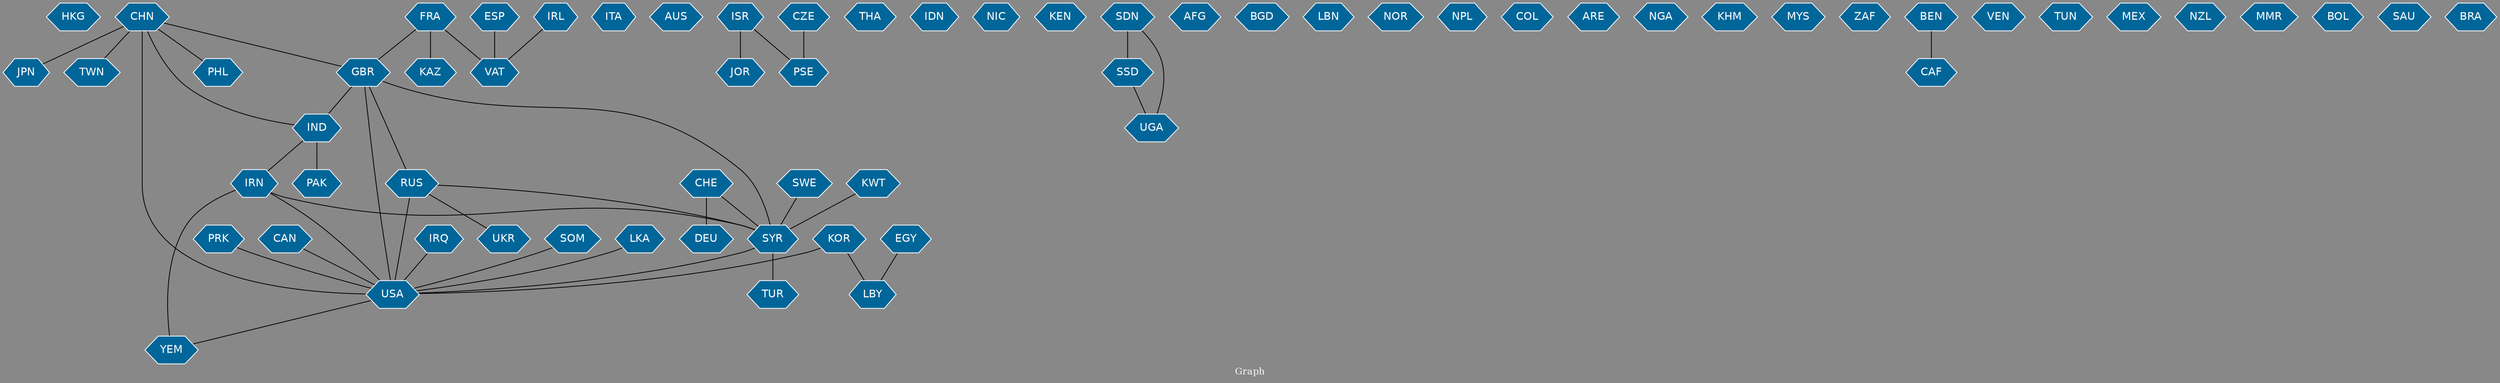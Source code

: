 // Countries together in item graph
graph {
	graph [bgcolor="#888888" fontcolor=white fontsize=12 label="Graph" outputorder=edgesfirst overlap=prism]
	node [color=white fillcolor="#006699" fontcolor=white fontname=Helvetica shape=hexagon style=filled]
	edge [arrowhead=open color=black fontcolor=white fontname=Courier fontsize=12]
		HKG [label=HKG]
		IRQ [label=IRQ]
		USA [label=USA]
		FRA [label=FRA]
		RUS [label=RUS]
		GBR [label=GBR]
		ITA [label=ITA]
		CHN [label=CHN]
		AUS [label=AUS]
		ISR [label=ISR]
		THA [label=THA]
		IDN [label=IDN]
		IND [label=IND]
		EGY [label=EGY]
		SYR [label=SYR]
		UKR [label=UKR]
		NIC [label=NIC]
		SOM [label=SOM]
		KEN [label=KEN]
		SDN [label=SDN]
		AFG [label=AFG]
		TUR [label=TUR]
		IRN [label=IRN]
		VAT [label=VAT]
		JOR [label=JOR]
		BGD [label=BGD]
		PHL [label=PHL]
		LBY [label=LBY]
		JPN [label=JPN]
		LBN [label=LBN]
		DEU [label=DEU]
		NOR [label=NOR]
		SSD [label=SSD]
		UGA [label=UGA]
		PAK [label=PAK]
		LKA [label=LKA]
		NPL [label=NPL]
		KAZ [label=KAZ]
		COL [label=COL]
		ARE [label=ARE]
		ESP [label=ESP]
		NGA [label=NGA]
		KHM [label=KHM]
		PRK [label=PRK]
		CZE [label=CZE]
		PSE [label=PSE]
		KOR [label=KOR]
		SWE [label=SWE]
		MYS [label=MYS]
		ZAF [label=ZAF]
		CHE [label=CHE]
		YEM [label=YEM]
		BEN [label=BEN]
		CAF [label=CAF]
		VEN [label=VEN]
		TUN [label=TUN]
		MEX [label=MEX]
		KWT [label=KWT]
		IRL [label=IRL]
		NZL [label=NZL]
		MMR [label=MMR]
		TWN [label=TWN]
		BOL [label=BOL]
		CAN [label=CAN]
		SAU [label=SAU]
		BRA [label=BRA]
			SYR -- USA [weight=4]
			ISR -- PSE [weight=2]
			ISR -- JOR [weight=1]
			IND -- PAK [weight=1]
			FRA -- GBR [weight=1]
			KOR -- USA [weight=1]
			CHN -- USA [weight=3]
			CAN -- USA [weight=1]
			SWE -- SYR [weight=1]
			CHN -- PHL [weight=1]
			CHN -- GBR [weight=1]
			IRQ -- USA [weight=2]
			IND -- IRN [weight=1]
			RUS -- SYR [weight=1]
			CHN -- TWN [weight=1]
			CHE -- SYR [weight=2]
			FRA -- VAT [weight=1]
			CHN -- IND [weight=1]
			SYR -- TUR [weight=1]
			KWT -- SYR [weight=1]
			BEN -- CAF [weight=1]
			CHE -- DEU [weight=1]
			GBR -- IND [weight=2]
			RUS -- USA [weight=5]
			CHN -- JPN [weight=2]
			SOM -- USA [weight=1]
			CZE -- PSE [weight=4]
			RUS -- UKR [weight=1]
			FRA -- KAZ [weight=1]
			IRN -- USA [weight=3]
			KOR -- LBY [weight=1]
			ESP -- VAT [weight=1]
			IRL -- VAT [weight=1]
			SDN -- SSD [weight=11]
			SSD -- UGA [weight=1]
			USA -- YEM [weight=1]
			GBR -- RUS [weight=1]
			EGY -- LBY [weight=1]
			IRN -- SYR [weight=6]
			PRK -- USA [weight=1]
			IRN -- YEM [weight=2]
			LKA -- USA [weight=1]
			GBR -- USA [weight=2]
			SDN -- UGA [weight=1]
			GBR -- SYR [weight=1]
}